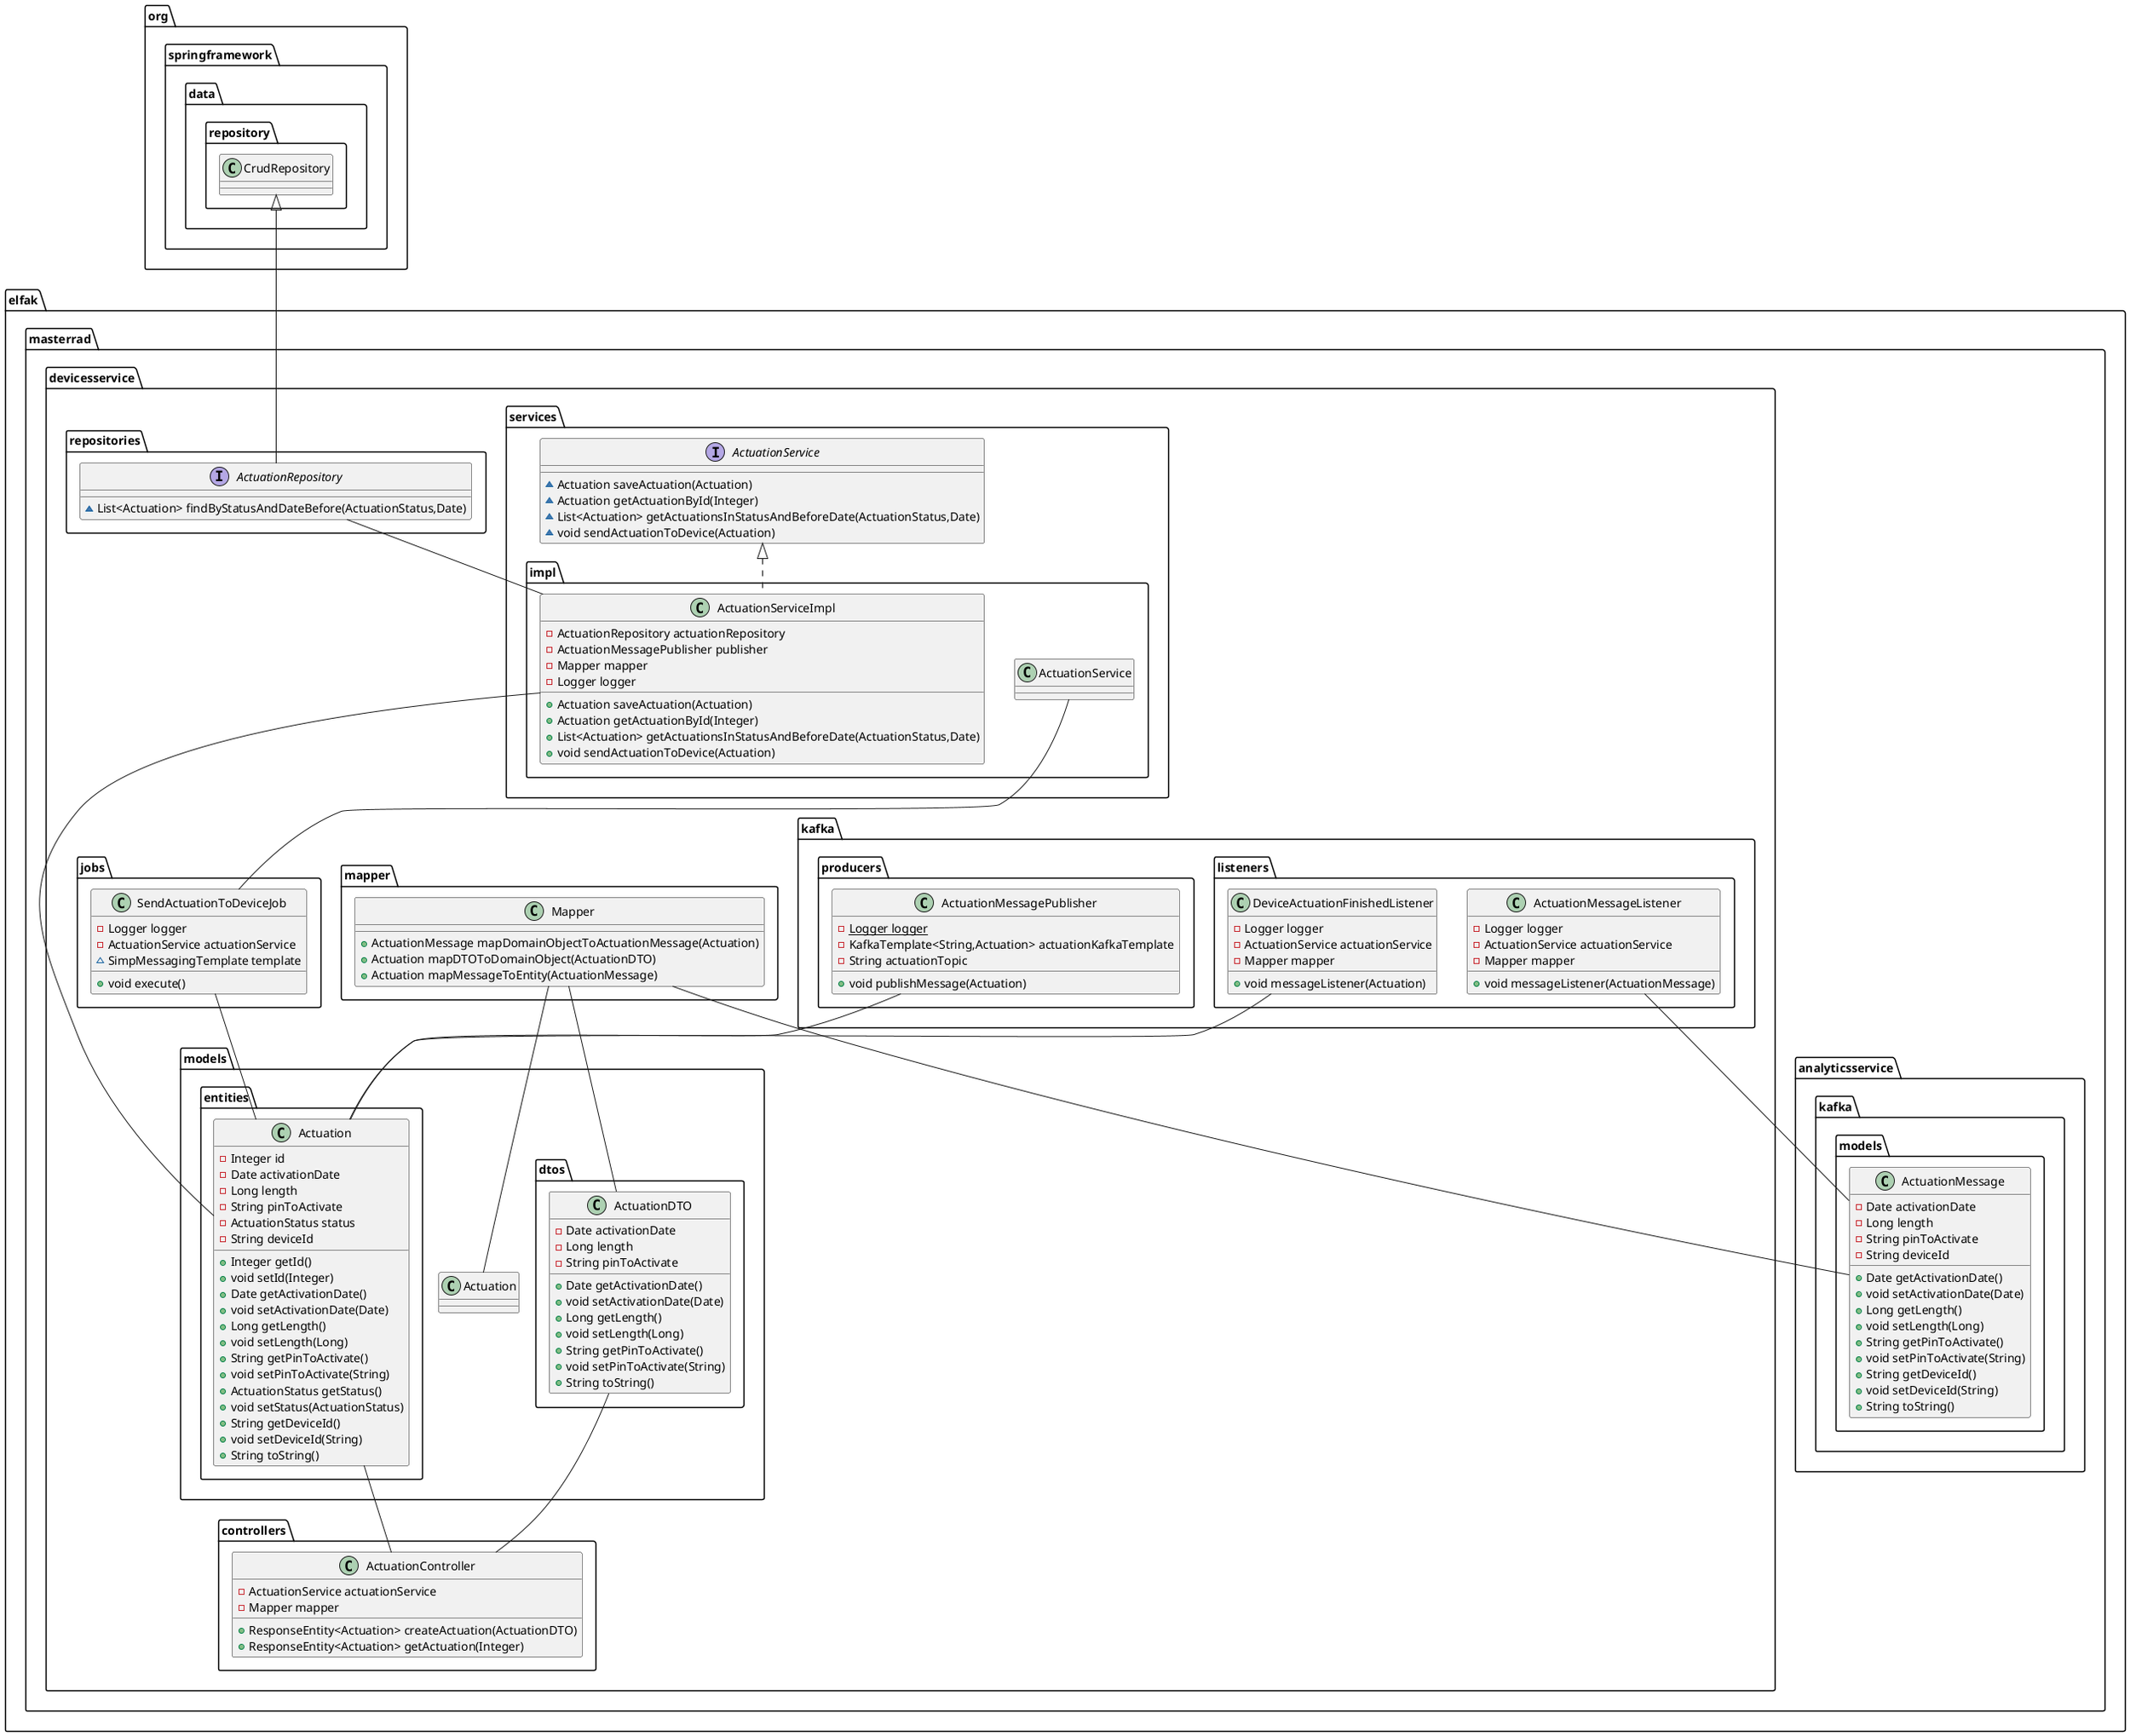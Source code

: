 @startuml
class elfak.masterrad.devicesservice.services.impl.ActuationServiceImpl {
- ActuationRepository actuationRepository
- ActuationMessagePublisher publisher
- Mapper mapper
- Logger logger
+ Actuation saveActuation(Actuation)
+ Actuation getActuationById(Integer)
+ List<Actuation> getActuationsInStatusAndBeforeDate(ActuationStatus,Date)
+ void sendActuationToDevice(Actuation)
}
class elfak.masterrad.devicesservice.models.dtos.ActuationDTO {
- Date activationDate
- Long length
- String pinToActivate
+ Date getActivationDate()
+ void setActivationDate(Date)
+ Long getLength()
+ void setLength(Long)
+ String getPinToActivate()
+ void setPinToActivate(String)
+ String toString()
}
interface elfak.masterrad.devicesservice.repositories.ActuationRepository {
~ List<Actuation> findByStatusAndDateBefore(ActuationStatus,Date)
}
class elfak.masterrad.devicesservice.kafka.listeners.ActuationMessageListener {
- Logger logger
- ActuationService actuationService
- Mapper mapper
+ void messageListener(ActuationMessage)
}
interface elfak.masterrad.devicesservice.services.ActuationService {
~ Actuation saveActuation(Actuation)
~ Actuation getActuationById(Integer)
~ List<Actuation> getActuationsInStatusAndBeforeDate(ActuationStatus,Date)
~ void sendActuationToDevice(Actuation)
}
class elfak.masterrad.devicesservice.controllers.ActuationController {
- ActuationService actuationService
- Mapper mapper
+ ResponseEntity<Actuation> createActuation(ActuationDTO)
+ ResponseEntity<Actuation> getActuation(Integer)
}
class elfak.masterrad.devicesservice.models.entities.Actuation {
- Integer id
- Date activationDate
- Long length
- String pinToActivate
- ActuationStatus status
- String deviceId
+ Integer getId()
+ void setId(Integer)
+ Date getActivationDate()
+ void setActivationDate(Date)
+ Long getLength()
+ void setLength(Long)
+ String getPinToActivate()
+ void setPinToActivate(String)
+ ActuationStatus getStatus()
+ void setStatus(ActuationStatus)
+ String getDeviceId()
+ void setDeviceId(String)
+ String toString()
}
class elfak.masterrad.devicesservice.mapper.Mapper {
+ ActuationMessage mapDomainObjectToActuationMessage(Actuation)
+ Actuation mapDTOToDomainObject(ActuationDTO)
+ Actuation mapMessageToEntity(ActuationMessage)
}
class elfak.masterrad.analyticsservice.kafka.models.ActuationMessage {
- Date activationDate
- Long length
- String pinToActivate
- String deviceId
+ Date getActivationDate()
+ void setActivationDate(Date)
+ Long getLength()
+ void setLength(Long)
+ String getPinToActivate()
+ void setPinToActivate(String)
+ String getDeviceId()
+ void setDeviceId(String)
+ String toString()
}
class elfak.masterrad.devicesservice.jobs.SendActuationToDeviceJob {
- Logger logger
- ActuationService actuationService
~ SimpMessagingTemplate template
+ void execute()
}
class elfak.masterrad.devicesservice.kafka.producers.ActuationMessagePublisher {
- {static} Logger logger
- KafkaTemplate<String,Actuation> actuationKafkaTemplate
- String actuationTopic
+ void publishMessage(Actuation)
}
class elfak.masterrad.devicesservice.kafka.listeners.DeviceActuationFinishedListener {
- Logger logger
- ActuationService actuationService
- Mapper mapper
+ void messageListener(Actuation)
}
elfak.masterrad.devicesservice.services.ActuationService <|.. elfak.masterrad.devicesservice.services.impl.ActuationServiceImpl
org.springframework.data.repository.CrudRepository <|-- elfak.masterrad.devicesservice.repositories.ActuationRepository
elfak.masterrad.devicesservice.repositories.ActuationRepository -- elfak.masterrad.devicesservice.services.impl.ActuationServiceImpl
elfak.masterrad.devicesservice.services.impl.ActuationServiceImpl -- elfak.masterrad.devicesservice.models.entities.Actuation
elfak.masterrad.devicesservice.kafka.listeners.DeviceActuationFinishedListener -- elfak.masterrad.devicesservice.models.entities.Actuation
elfak.masterrad.devicesservice.kafka.listeners.ActuationMessageListener -- elfak.masterrad.analyticsservice.kafka.models.ActuationMessage
elfak.masterrad.devicesservice.kafka.producers.ActuationMessagePublisher -- elfak.masterrad.devicesservice.models.entities.Actuation
elfak.masterrad.devicesservice.services.impl.ActuationService -- elfak.masterrad.devicesservice.jobs.SendActuationToDeviceJob
elfak.masterrad.devicesservice.jobs.SendActuationToDeviceJob -- elfak.masterrad.devicesservice.models.entities.Actuation
elfak.masterrad.devicesservice.models.entities.Actuation -- elfak.masterrad.devicesservice.controllers.ActuationController
elfak.masterrad.devicesservice.models.dtos.ActuationDTO -- elfak.masterrad.devicesservice.controllers.ActuationController
elfak.masterrad.devicesservice.mapper.Mapper -- elfak.masterrad.devicesservice.models.dtos.ActuationDTO
elfak.masterrad.devicesservice.mapper.Mapper -- elfak.masterrad.analyticsservice.kafka.models.ActuationMessage
elfak.masterrad.devicesservice.mapper.Mapper -- elfak.masterrad.devicesservice.models.Actuation
@enduml